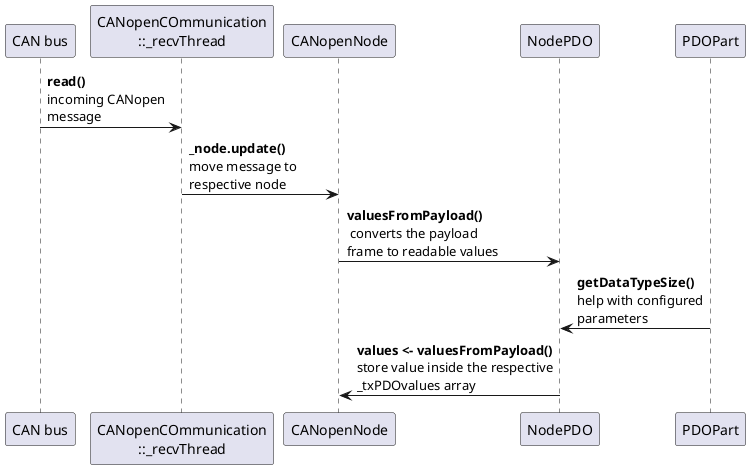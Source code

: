 @startuml
"CAN bus" ->"CANopenCOmmunication\n::_recvThread" : **read()**\nincoming CANopen\nmessage
"CANopenCOmmunication\n::_recvThread" -> CANopenNode : **_node.update()**\nmove message to\nrespective node
CANopenNode -> NodePDO: **valuesFromPayload()**\n converts the payload\nframe to readable values
'NodePDO -> PDOPart: uses PDOPart\nconfig to conversion
PDOPart -> NodePDO: **getDataTypeSize()**\nhelp with configured\nparameters
NodePDO -> CANopenNode: **values <- valuesFromPayload()**\nstore value inside the respective\n_txPDOvalues array
@enduml
